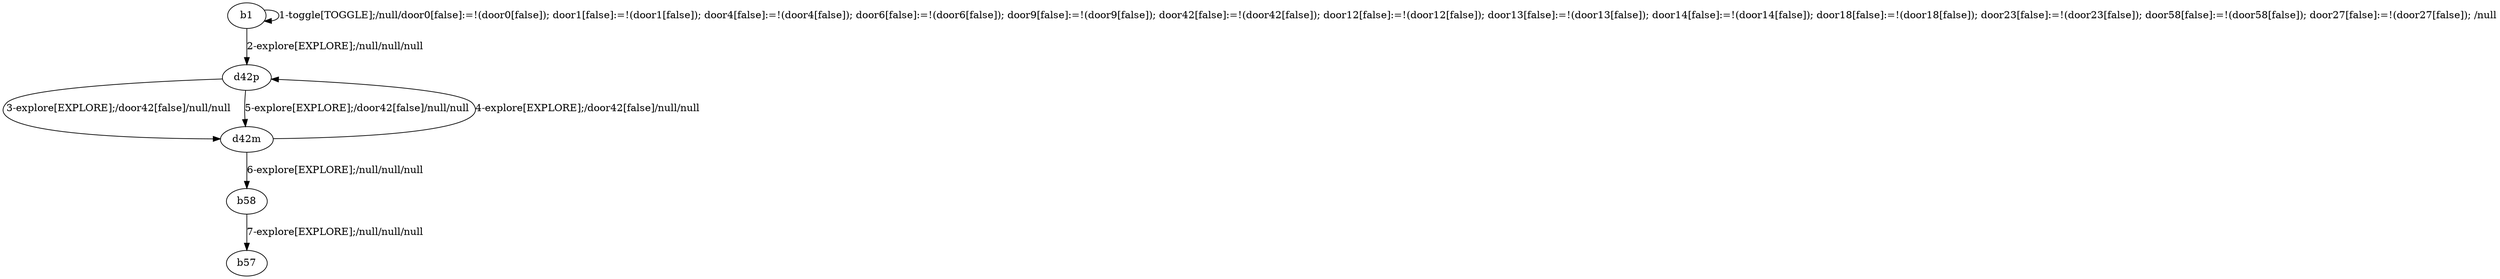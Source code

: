 # Total number of goals covered by this test: 3
# d42m --> d42p
# b58 --> b57
# d42m --> b58

digraph g {
"b1" -> "b1" [label = "1-toggle[TOGGLE];/null/door0[false]:=!(door0[false]); door1[false]:=!(door1[false]); door4[false]:=!(door4[false]); door6[false]:=!(door6[false]); door9[false]:=!(door9[false]); door42[false]:=!(door42[false]); door12[false]:=!(door12[false]); door13[false]:=!(door13[false]); door14[false]:=!(door14[false]); door18[false]:=!(door18[false]); door23[false]:=!(door23[false]); door58[false]:=!(door58[false]); door27[false]:=!(door27[false]); /null"];
"b1" -> "d42p" [label = "2-explore[EXPLORE];/null/null/null"];
"d42p" -> "d42m" [label = "3-explore[EXPLORE];/door42[false]/null/null"];
"d42m" -> "d42p" [label = "4-explore[EXPLORE];/door42[false]/null/null"];
"d42p" -> "d42m" [label = "5-explore[EXPLORE];/door42[false]/null/null"];
"d42m" -> "b58" [label = "6-explore[EXPLORE];/null/null/null"];
"b58" -> "b57" [label = "7-explore[EXPLORE];/null/null/null"];
}